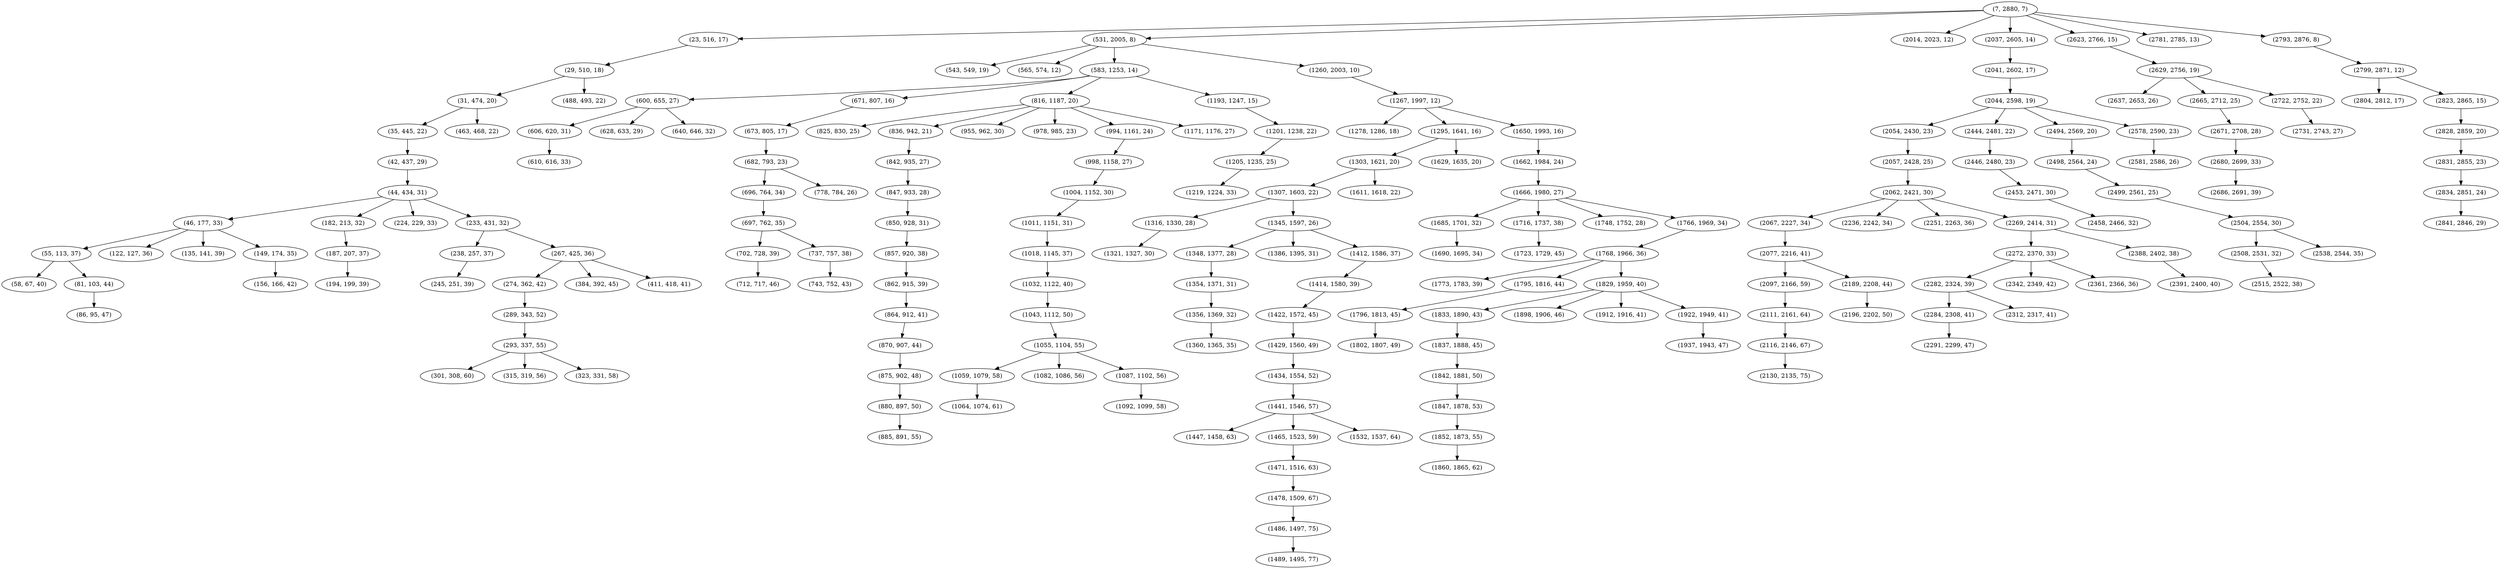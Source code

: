 digraph tree {
    "(7, 2880, 7)";
    "(23, 516, 17)";
    "(29, 510, 18)";
    "(31, 474, 20)";
    "(35, 445, 22)";
    "(42, 437, 29)";
    "(44, 434, 31)";
    "(46, 177, 33)";
    "(55, 113, 37)";
    "(58, 67, 40)";
    "(81, 103, 44)";
    "(86, 95, 47)";
    "(122, 127, 36)";
    "(135, 141, 39)";
    "(149, 174, 35)";
    "(156, 166, 42)";
    "(182, 213, 32)";
    "(187, 207, 37)";
    "(194, 199, 39)";
    "(224, 229, 33)";
    "(233, 431, 32)";
    "(238, 257, 37)";
    "(245, 251, 39)";
    "(267, 425, 36)";
    "(274, 362, 42)";
    "(289, 343, 52)";
    "(293, 337, 55)";
    "(301, 308, 60)";
    "(315, 319, 56)";
    "(323, 331, 58)";
    "(384, 392, 45)";
    "(411, 418, 41)";
    "(463, 468, 22)";
    "(488, 493, 22)";
    "(531, 2005, 8)";
    "(543, 549, 19)";
    "(565, 574, 12)";
    "(583, 1253, 14)";
    "(600, 655, 27)";
    "(606, 620, 31)";
    "(610, 616, 33)";
    "(628, 633, 29)";
    "(640, 646, 32)";
    "(671, 807, 16)";
    "(673, 805, 17)";
    "(682, 793, 23)";
    "(696, 764, 34)";
    "(697, 762, 35)";
    "(702, 728, 39)";
    "(712, 717, 46)";
    "(737, 757, 38)";
    "(743, 752, 43)";
    "(778, 784, 26)";
    "(816, 1187, 20)";
    "(825, 830, 25)";
    "(836, 942, 21)";
    "(842, 935, 27)";
    "(847, 933, 28)";
    "(850, 928, 31)";
    "(857, 920, 38)";
    "(862, 915, 39)";
    "(864, 912, 41)";
    "(870, 907, 44)";
    "(875, 902, 48)";
    "(880, 897, 50)";
    "(885, 891, 55)";
    "(955, 962, 30)";
    "(978, 985, 23)";
    "(994, 1161, 24)";
    "(998, 1158, 27)";
    "(1004, 1152, 30)";
    "(1011, 1151, 31)";
    "(1018, 1145, 37)";
    "(1032, 1122, 40)";
    "(1043, 1112, 50)";
    "(1055, 1104, 55)";
    "(1059, 1079, 58)";
    "(1064, 1074, 61)";
    "(1082, 1086, 56)";
    "(1087, 1102, 56)";
    "(1092, 1099, 58)";
    "(1171, 1176, 27)";
    "(1193, 1247, 15)";
    "(1201, 1238, 22)";
    "(1205, 1235, 25)";
    "(1219, 1224, 33)";
    "(1260, 2003, 10)";
    "(1267, 1997, 12)";
    "(1278, 1286, 18)";
    "(1295, 1641, 16)";
    "(1303, 1621, 20)";
    "(1307, 1603, 22)";
    "(1316, 1330, 28)";
    "(1321, 1327, 30)";
    "(1345, 1597, 26)";
    "(1348, 1377, 28)";
    "(1354, 1371, 31)";
    "(1356, 1369, 32)";
    "(1360, 1365, 35)";
    "(1386, 1395, 31)";
    "(1412, 1586, 37)";
    "(1414, 1580, 39)";
    "(1422, 1572, 45)";
    "(1429, 1560, 49)";
    "(1434, 1554, 52)";
    "(1441, 1546, 57)";
    "(1447, 1458, 63)";
    "(1465, 1523, 59)";
    "(1471, 1516, 63)";
    "(1478, 1509, 67)";
    "(1486, 1497, 75)";
    "(1489, 1495, 77)";
    "(1532, 1537, 64)";
    "(1611, 1618, 22)";
    "(1629, 1635, 20)";
    "(1650, 1993, 16)";
    "(1662, 1984, 24)";
    "(1666, 1980, 27)";
    "(1685, 1701, 32)";
    "(1690, 1695, 34)";
    "(1716, 1737, 38)";
    "(1723, 1729, 45)";
    "(1748, 1752, 28)";
    "(1766, 1969, 34)";
    "(1768, 1966, 36)";
    "(1773, 1783, 39)";
    "(1795, 1816, 44)";
    "(1796, 1813, 45)";
    "(1802, 1807, 49)";
    "(1829, 1959, 40)";
    "(1833, 1890, 43)";
    "(1837, 1888, 45)";
    "(1842, 1881, 50)";
    "(1847, 1878, 53)";
    "(1852, 1873, 55)";
    "(1860, 1865, 62)";
    "(1898, 1906, 46)";
    "(1912, 1916, 41)";
    "(1922, 1949, 41)";
    "(1937, 1943, 47)";
    "(2014, 2023, 12)";
    "(2037, 2605, 14)";
    "(2041, 2602, 17)";
    "(2044, 2598, 19)";
    "(2054, 2430, 23)";
    "(2057, 2428, 25)";
    "(2062, 2421, 30)";
    "(2067, 2227, 34)";
    "(2077, 2216, 41)";
    "(2097, 2166, 59)";
    "(2111, 2161, 64)";
    "(2116, 2146, 67)";
    "(2130, 2135, 75)";
    "(2189, 2208, 44)";
    "(2196, 2202, 50)";
    "(2236, 2242, 34)";
    "(2251, 2263, 36)";
    "(2269, 2414, 31)";
    "(2272, 2370, 33)";
    "(2282, 2324, 39)";
    "(2284, 2308, 41)";
    "(2291, 2299, 47)";
    "(2312, 2317, 41)";
    "(2342, 2349, 42)";
    "(2361, 2366, 36)";
    "(2388, 2402, 38)";
    "(2391, 2400, 40)";
    "(2444, 2481, 22)";
    "(2446, 2480, 23)";
    "(2453, 2471, 30)";
    "(2458, 2466, 32)";
    "(2494, 2569, 20)";
    "(2498, 2564, 24)";
    "(2499, 2561, 25)";
    "(2504, 2554, 30)";
    "(2508, 2531, 32)";
    "(2515, 2522, 38)";
    "(2538, 2544, 35)";
    "(2578, 2590, 23)";
    "(2581, 2586, 26)";
    "(2623, 2766, 15)";
    "(2629, 2756, 19)";
    "(2637, 2653, 26)";
    "(2665, 2712, 25)";
    "(2671, 2708, 28)";
    "(2680, 2699, 33)";
    "(2686, 2691, 39)";
    "(2722, 2752, 22)";
    "(2731, 2743, 27)";
    "(2781, 2785, 13)";
    "(2793, 2876, 8)";
    "(2799, 2871, 12)";
    "(2804, 2812, 17)";
    "(2823, 2865, 15)";
    "(2828, 2859, 20)";
    "(2831, 2855, 23)";
    "(2834, 2851, 24)";
    "(2841, 2846, 29)";
    "(7, 2880, 7)" -> "(23, 516, 17)";
    "(7, 2880, 7)" -> "(531, 2005, 8)";
    "(7, 2880, 7)" -> "(2014, 2023, 12)";
    "(7, 2880, 7)" -> "(2037, 2605, 14)";
    "(7, 2880, 7)" -> "(2623, 2766, 15)";
    "(7, 2880, 7)" -> "(2781, 2785, 13)";
    "(7, 2880, 7)" -> "(2793, 2876, 8)";
    "(23, 516, 17)" -> "(29, 510, 18)";
    "(29, 510, 18)" -> "(31, 474, 20)";
    "(29, 510, 18)" -> "(488, 493, 22)";
    "(31, 474, 20)" -> "(35, 445, 22)";
    "(31, 474, 20)" -> "(463, 468, 22)";
    "(35, 445, 22)" -> "(42, 437, 29)";
    "(42, 437, 29)" -> "(44, 434, 31)";
    "(44, 434, 31)" -> "(46, 177, 33)";
    "(44, 434, 31)" -> "(182, 213, 32)";
    "(44, 434, 31)" -> "(224, 229, 33)";
    "(44, 434, 31)" -> "(233, 431, 32)";
    "(46, 177, 33)" -> "(55, 113, 37)";
    "(46, 177, 33)" -> "(122, 127, 36)";
    "(46, 177, 33)" -> "(135, 141, 39)";
    "(46, 177, 33)" -> "(149, 174, 35)";
    "(55, 113, 37)" -> "(58, 67, 40)";
    "(55, 113, 37)" -> "(81, 103, 44)";
    "(81, 103, 44)" -> "(86, 95, 47)";
    "(149, 174, 35)" -> "(156, 166, 42)";
    "(182, 213, 32)" -> "(187, 207, 37)";
    "(187, 207, 37)" -> "(194, 199, 39)";
    "(233, 431, 32)" -> "(238, 257, 37)";
    "(233, 431, 32)" -> "(267, 425, 36)";
    "(238, 257, 37)" -> "(245, 251, 39)";
    "(267, 425, 36)" -> "(274, 362, 42)";
    "(267, 425, 36)" -> "(384, 392, 45)";
    "(267, 425, 36)" -> "(411, 418, 41)";
    "(274, 362, 42)" -> "(289, 343, 52)";
    "(289, 343, 52)" -> "(293, 337, 55)";
    "(293, 337, 55)" -> "(301, 308, 60)";
    "(293, 337, 55)" -> "(315, 319, 56)";
    "(293, 337, 55)" -> "(323, 331, 58)";
    "(531, 2005, 8)" -> "(543, 549, 19)";
    "(531, 2005, 8)" -> "(565, 574, 12)";
    "(531, 2005, 8)" -> "(583, 1253, 14)";
    "(531, 2005, 8)" -> "(1260, 2003, 10)";
    "(583, 1253, 14)" -> "(600, 655, 27)";
    "(583, 1253, 14)" -> "(671, 807, 16)";
    "(583, 1253, 14)" -> "(816, 1187, 20)";
    "(583, 1253, 14)" -> "(1193, 1247, 15)";
    "(600, 655, 27)" -> "(606, 620, 31)";
    "(600, 655, 27)" -> "(628, 633, 29)";
    "(600, 655, 27)" -> "(640, 646, 32)";
    "(606, 620, 31)" -> "(610, 616, 33)";
    "(671, 807, 16)" -> "(673, 805, 17)";
    "(673, 805, 17)" -> "(682, 793, 23)";
    "(682, 793, 23)" -> "(696, 764, 34)";
    "(682, 793, 23)" -> "(778, 784, 26)";
    "(696, 764, 34)" -> "(697, 762, 35)";
    "(697, 762, 35)" -> "(702, 728, 39)";
    "(697, 762, 35)" -> "(737, 757, 38)";
    "(702, 728, 39)" -> "(712, 717, 46)";
    "(737, 757, 38)" -> "(743, 752, 43)";
    "(816, 1187, 20)" -> "(825, 830, 25)";
    "(816, 1187, 20)" -> "(836, 942, 21)";
    "(816, 1187, 20)" -> "(955, 962, 30)";
    "(816, 1187, 20)" -> "(978, 985, 23)";
    "(816, 1187, 20)" -> "(994, 1161, 24)";
    "(816, 1187, 20)" -> "(1171, 1176, 27)";
    "(836, 942, 21)" -> "(842, 935, 27)";
    "(842, 935, 27)" -> "(847, 933, 28)";
    "(847, 933, 28)" -> "(850, 928, 31)";
    "(850, 928, 31)" -> "(857, 920, 38)";
    "(857, 920, 38)" -> "(862, 915, 39)";
    "(862, 915, 39)" -> "(864, 912, 41)";
    "(864, 912, 41)" -> "(870, 907, 44)";
    "(870, 907, 44)" -> "(875, 902, 48)";
    "(875, 902, 48)" -> "(880, 897, 50)";
    "(880, 897, 50)" -> "(885, 891, 55)";
    "(994, 1161, 24)" -> "(998, 1158, 27)";
    "(998, 1158, 27)" -> "(1004, 1152, 30)";
    "(1004, 1152, 30)" -> "(1011, 1151, 31)";
    "(1011, 1151, 31)" -> "(1018, 1145, 37)";
    "(1018, 1145, 37)" -> "(1032, 1122, 40)";
    "(1032, 1122, 40)" -> "(1043, 1112, 50)";
    "(1043, 1112, 50)" -> "(1055, 1104, 55)";
    "(1055, 1104, 55)" -> "(1059, 1079, 58)";
    "(1055, 1104, 55)" -> "(1082, 1086, 56)";
    "(1055, 1104, 55)" -> "(1087, 1102, 56)";
    "(1059, 1079, 58)" -> "(1064, 1074, 61)";
    "(1087, 1102, 56)" -> "(1092, 1099, 58)";
    "(1193, 1247, 15)" -> "(1201, 1238, 22)";
    "(1201, 1238, 22)" -> "(1205, 1235, 25)";
    "(1205, 1235, 25)" -> "(1219, 1224, 33)";
    "(1260, 2003, 10)" -> "(1267, 1997, 12)";
    "(1267, 1997, 12)" -> "(1278, 1286, 18)";
    "(1267, 1997, 12)" -> "(1295, 1641, 16)";
    "(1267, 1997, 12)" -> "(1650, 1993, 16)";
    "(1295, 1641, 16)" -> "(1303, 1621, 20)";
    "(1295, 1641, 16)" -> "(1629, 1635, 20)";
    "(1303, 1621, 20)" -> "(1307, 1603, 22)";
    "(1303, 1621, 20)" -> "(1611, 1618, 22)";
    "(1307, 1603, 22)" -> "(1316, 1330, 28)";
    "(1307, 1603, 22)" -> "(1345, 1597, 26)";
    "(1316, 1330, 28)" -> "(1321, 1327, 30)";
    "(1345, 1597, 26)" -> "(1348, 1377, 28)";
    "(1345, 1597, 26)" -> "(1386, 1395, 31)";
    "(1345, 1597, 26)" -> "(1412, 1586, 37)";
    "(1348, 1377, 28)" -> "(1354, 1371, 31)";
    "(1354, 1371, 31)" -> "(1356, 1369, 32)";
    "(1356, 1369, 32)" -> "(1360, 1365, 35)";
    "(1412, 1586, 37)" -> "(1414, 1580, 39)";
    "(1414, 1580, 39)" -> "(1422, 1572, 45)";
    "(1422, 1572, 45)" -> "(1429, 1560, 49)";
    "(1429, 1560, 49)" -> "(1434, 1554, 52)";
    "(1434, 1554, 52)" -> "(1441, 1546, 57)";
    "(1441, 1546, 57)" -> "(1447, 1458, 63)";
    "(1441, 1546, 57)" -> "(1465, 1523, 59)";
    "(1441, 1546, 57)" -> "(1532, 1537, 64)";
    "(1465, 1523, 59)" -> "(1471, 1516, 63)";
    "(1471, 1516, 63)" -> "(1478, 1509, 67)";
    "(1478, 1509, 67)" -> "(1486, 1497, 75)";
    "(1486, 1497, 75)" -> "(1489, 1495, 77)";
    "(1650, 1993, 16)" -> "(1662, 1984, 24)";
    "(1662, 1984, 24)" -> "(1666, 1980, 27)";
    "(1666, 1980, 27)" -> "(1685, 1701, 32)";
    "(1666, 1980, 27)" -> "(1716, 1737, 38)";
    "(1666, 1980, 27)" -> "(1748, 1752, 28)";
    "(1666, 1980, 27)" -> "(1766, 1969, 34)";
    "(1685, 1701, 32)" -> "(1690, 1695, 34)";
    "(1716, 1737, 38)" -> "(1723, 1729, 45)";
    "(1766, 1969, 34)" -> "(1768, 1966, 36)";
    "(1768, 1966, 36)" -> "(1773, 1783, 39)";
    "(1768, 1966, 36)" -> "(1795, 1816, 44)";
    "(1768, 1966, 36)" -> "(1829, 1959, 40)";
    "(1795, 1816, 44)" -> "(1796, 1813, 45)";
    "(1796, 1813, 45)" -> "(1802, 1807, 49)";
    "(1829, 1959, 40)" -> "(1833, 1890, 43)";
    "(1829, 1959, 40)" -> "(1898, 1906, 46)";
    "(1829, 1959, 40)" -> "(1912, 1916, 41)";
    "(1829, 1959, 40)" -> "(1922, 1949, 41)";
    "(1833, 1890, 43)" -> "(1837, 1888, 45)";
    "(1837, 1888, 45)" -> "(1842, 1881, 50)";
    "(1842, 1881, 50)" -> "(1847, 1878, 53)";
    "(1847, 1878, 53)" -> "(1852, 1873, 55)";
    "(1852, 1873, 55)" -> "(1860, 1865, 62)";
    "(1922, 1949, 41)" -> "(1937, 1943, 47)";
    "(2037, 2605, 14)" -> "(2041, 2602, 17)";
    "(2041, 2602, 17)" -> "(2044, 2598, 19)";
    "(2044, 2598, 19)" -> "(2054, 2430, 23)";
    "(2044, 2598, 19)" -> "(2444, 2481, 22)";
    "(2044, 2598, 19)" -> "(2494, 2569, 20)";
    "(2044, 2598, 19)" -> "(2578, 2590, 23)";
    "(2054, 2430, 23)" -> "(2057, 2428, 25)";
    "(2057, 2428, 25)" -> "(2062, 2421, 30)";
    "(2062, 2421, 30)" -> "(2067, 2227, 34)";
    "(2062, 2421, 30)" -> "(2236, 2242, 34)";
    "(2062, 2421, 30)" -> "(2251, 2263, 36)";
    "(2062, 2421, 30)" -> "(2269, 2414, 31)";
    "(2067, 2227, 34)" -> "(2077, 2216, 41)";
    "(2077, 2216, 41)" -> "(2097, 2166, 59)";
    "(2077, 2216, 41)" -> "(2189, 2208, 44)";
    "(2097, 2166, 59)" -> "(2111, 2161, 64)";
    "(2111, 2161, 64)" -> "(2116, 2146, 67)";
    "(2116, 2146, 67)" -> "(2130, 2135, 75)";
    "(2189, 2208, 44)" -> "(2196, 2202, 50)";
    "(2269, 2414, 31)" -> "(2272, 2370, 33)";
    "(2269, 2414, 31)" -> "(2388, 2402, 38)";
    "(2272, 2370, 33)" -> "(2282, 2324, 39)";
    "(2272, 2370, 33)" -> "(2342, 2349, 42)";
    "(2272, 2370, 33)" -> "(2361, 2366, 36)";
    "(2282, 2324, 39)" -> "(2284, 2308, 41)";
    "(2282, 2324, 39)" -> "(2312, 2317, 41)";
    "(2284, 2308, 41)" -> "(2291, 2299, 47)";
    "(2388, 2402, 38)" -> "(2391, 2400, 40)";
    "(2444, 2481, 22)" -> "(2446, 2480, 23)";
    "(2446, 2480, 23)" -> "(2453, 2471, 30)";
    "(2453, 2471, 30)" -> "(2458, 2466, 32)";
    "(2494, 2569, 20)" -> "(2498, 2564, 24)";
    "(2498, 2564, 24)" -> "(2499, 2561, 25)";
    "(2499, 2561, 25)" -> "(2504, 2554, 30)";
    "(2504, 2554, 30)" -> "(2508, 2531, 32)";
    "(2504, 2554, 30)" -> "(2538, 2544, 35)";
    "(2508, 2531, 32)" -> "(2515, 2522, 38)";
    "(2578, 2590, 23)" -> "(2581, 2586, 26)";
    "(2623, 2766, 15)" -> "(2629, 2756, 19)";
    "(2629, 2756, 19)" -> "(2637, 2653, 26)";
    "(2629, 2756, 19)" -> "(2665, 2712, 25)";
    "(2629, 2756, 19)" -> "(2722, 2752, 22)";
    "(2665, 2712, 25)" -> "(2671, 2708, 28)";
    "(2671, 2708, 28)" -> "(2680, 2699, 33)";
    "(2680, 2699, 33)" -> "(2686, 2691, 39)";
    "(2722, 2752, 22)" -> "(2731, 2743, 27)";
    "(2793, 2876, 8)" -> "(2799, 2871, 12)";
    "(2799, 2871, 12)" -> "(2804, 2812, 17)";
    "(2799, 2871, 12)" -> "(2823, 2865, 15)";
    "(2823, 2865, 15)" -> "(2828, 2859, 20)";
    "(2828, 2859, 20)" -> "(2831, 2855, 23)";
    "(2831, 2855, 23)" -> "(2834, 2851, 24)";
    "(2834, 2851, 24)" -> "(2841, 2846, 29)";
}
